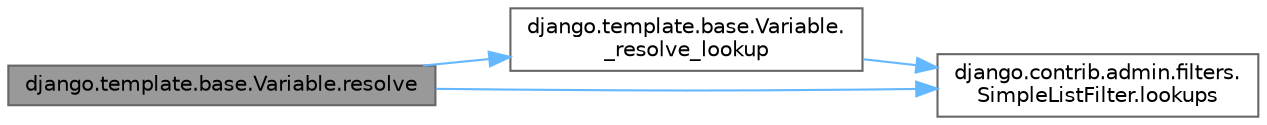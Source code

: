 digraph "django.template.base.Variable.resolve"
{
 // LATEX_PDF_SIZE
  bgcolor="transparent";
  edge [fontname=Helvetica,fontsize=10,labelfontname=Helvetica,labelfontsize=10];
  node [fontname=Helvetica,fontsize=10,shape=box,height=0.2,width=0.4];
  rankdir="LR";
  Node1 [id="Node000001",label="django.template.base.Variable.resolve",height=0.2,width=0.4,color="gray40", fillcolor="grey60", style="filled", fontcolor="black",tooltip=" "];
  Node1 -> Node2 [id="edge1_Node000001_Node000002",color="steelblue1",style="solid",tooltip=" "];
  Node2 [id="Node000002",label="django.template.base.Variable.\l_resolve_lookup",height=0.2,width=0.4,color="grey40", fillcolor="white", style="filled",URL="$classdjango_1_1template_1_1base_1_1_variable.html#a29a010834c1da3c665068538fb8027c0",tooltip=" "];
  Node2 -> Node3 [id="edge2_Node000002_Node000003",color="steelblue1",style="solid",tooltip=" "];
  Node3 [id="Node000003",label="django.contrib.admin.filters.\lSimpleListFilter.lookups",height=0.2,width=0.4,color="grey40", fillcolor="white", style="filled",URL="$classdjango_1_1contrib_1_1admin_1_1filters_1_1_simple_list_filter.html#a8a109d401c0054e8b341994ecebf120c",tooltip=" "];
  Node1 -> Node3 [id="edge3_Node000001_Node000003",color="steelblue1",style="solid",tooltip=" "];
}
